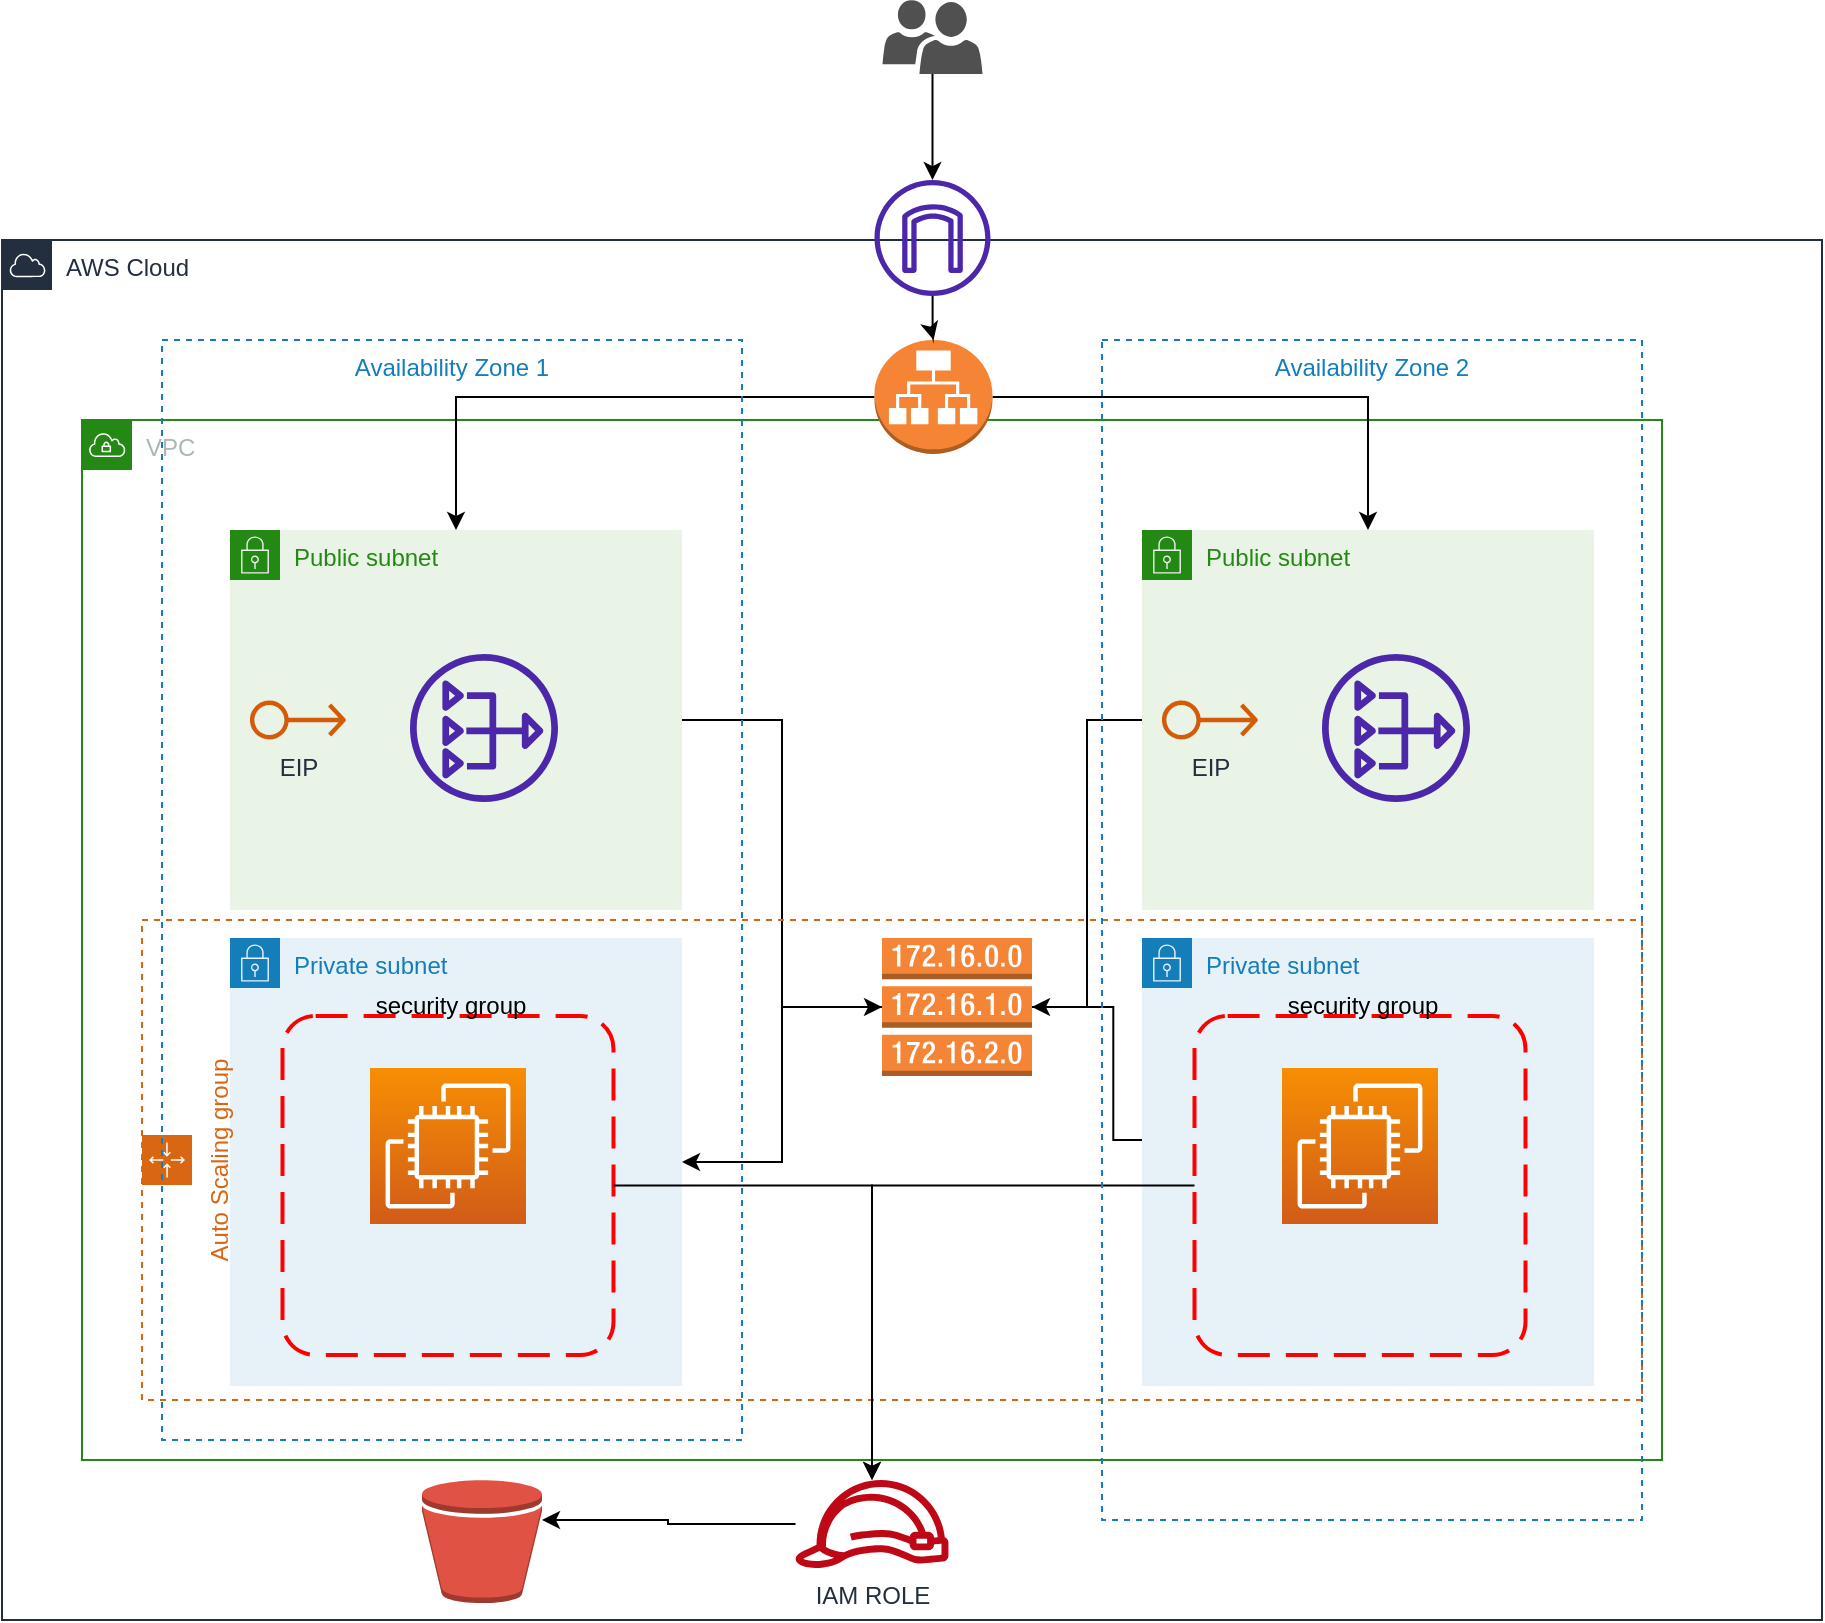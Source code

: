 <mxfile version="20.6.2" type="device"><diagram id="CnzIROFMF7ztW9Vima8R" name="Page-1"><mxGraphModel dx="2105" dy="1736" grid="1" gridSize="10" guides="1" tooltips="1" connect="1" arrows="1" fold="1" page="1" pageScale="1" pageWidth="827" pageHeight="1169" math="0" shadow="0"><root><mxCell id="0"/><mxCell id="1" parent="0"/><mxCell id="Vsg7f5qL4pSrJ_uAtr0--2" value="AWS Cloud" style="points=[[0,0],[0.25,0],[0.5,0],[0.75,0],[1,0],[1,0.25],[1,0.5],[1,0.75],[1,1],[0.75,1],[0.5,1],[0.25,1],[0,1],[0,0.75],[0,0.5],[0,0.25]];outlineConnect=0;gradientColor=none;html=1;whiteSpace=wrap;fontSize=12;fontStyle=0;container=1;pointerEvents=0;collapsible=0;recursiveResize=0;shape=mxgraph.aws4.group;grIcon=mxgraph.aws4.group_aws_cloud;strokeColor=#232F3E;fillColor=none;verticalAlign=top;align=left;spacingLeft=30;fontColor=#232F3E;dashed=0;" parent="1" vertex="1"><mxGeometry x="-70" y="20" width="910" height="690" as="geometry"/></mxCell><mxCell id="Vsg7f5qL4pSrJ_uAtr0--1" value="VPC" style="points=[[0,0],[0.25,0],[0.5,0],[0.75,0],[1,0],[1,0.25],[1,0.5],[1,0.75],[1,1],[0.75,1],[0.5,1],[0.25,1],[0,1],[0,0.75],[0,0.5],[0,0.25]];outlineConnect=0;gradientColor=none;html=1;whiteSpace=wrap;fontSize=12;fontStyle=0;container=1;pointerEvents=0;collapsible=0;recursiveResize=0;shape=mxgraph.aws4.group;grIcon=mxgraph.aws4.group_vpc;strokeColor=#248814;fillColor=none;verticalAlign=top;align=left;spacingLeft=30;fontColor=#AAB7B8;dashed=0;" parent="Vsg7f5qL4pSrJ_uAtr0--2" vertex="1"><mxGeometry x="40" y="90" width="790" height="520" as="geometry"/></mxCell><mxCell id="_VSbKIQk2xwuH0h2jhgu-11" style="edgeStyle=orthogonalEdgeStyle;rounded=0;orthogonalLoop=1;jettySize=auto;html=1;entryX=0;entryY=0.5;entryDx=0;entryDy=0;entryPerimeter=0;" edge="1" parent="Vsg7f5qL4pSrJ_uAtr0--1" source="Vsg7f5qL4pSrJ_uAtr0--4" target="_VSbKIQk2xwuH0h2jhgu-9"><mxGeometry relative="1" as="geometry"/></mxCell><mxCell id="Vsg7f5qL4pSrJ_uAtr0--4" value="Public subnet" style="points=[[0,0],[0.25,0],[0.5,0],[0.75,0],[1,0],[1,0.25],[1,0.5],[1,0.75],[1,1],[0.75,1],[0.5,1],[0.25,1],[0,1],[0,0.75],[0,0.5],[0,0.25]];outlineConnect=0;gradientColor=none;html=1;whiteSpace=wrap;fontSize=12;fontStyle=0;container=1;pointerEvents=0;collapsible=0;recursiveResize=0;shape=mxgraph.aws4.group;grIcon=mxgraph.aws4.group_security_group;grStroke=0;strokeColor=#248814;fillColor=#E9F3E6;verticalAlign=top;align=left;spacingLeft=30;fontColor=#248814;dashed=0;" parent="Vsg7f5qL4pSrJ_uAtr0--1" vertex="1"><mxGeometry x="74" y="55" width="226" height="190" as="geometry"/></mxCell><mxCell id="_VSbKIQk2xwuH0h2jhgu-3" value="EIP&lt;br&gt;" style="sketch=0;outlineConnect=0;fontColor=#232F3E;gradientColor=none;fillColor=#D45B07;strokeColor=none;dashed=0;verticalLabelPosition=bottom;verticalAlign=top;align=center;html=1;fontSize=12;fontStyle=0;aspect=fixed;pointerEvents=1;shape=mxgraph.aws4.elastic_ip_address;" vertex="1" parent="Vsg7f5qL4pSrJ_uAtr0--4"><mxGeometry x="10" y="85" width="48" height="20" as="geometry"/></mxCell><mxCell id="Vsg7f5qL4pSrJ_uAtr0--13" value="" style="sketch=0;outlineConnect=0;fontColor=#232F3E;gradientColor=none;fillColor=#4D27AA;strokeColor=none;dashed=0;verticalLabelPosition=bottom;verticalAlign=top;align=center;html=1;fontSize=12;fontStyle=0;aspect=fixed;pointerEvents=1;shape=mxgraph.aws4.nat_gateway;" parent="Vsg7f5qL4pSrJ_uAtr0--4" vertex="1"><mxGeometry x="90" y="62" width="74" height="74" as="geometry"/></mxCell><mxCell id="Vsg7f5qL4pSrJ_uAtr0--6" value="Private subnet" style="points=[[0,0],[0.25,0],[0.5,0],[0.75,0],[1,0],[1,0.25],[1,0.5],[1,0.75],[1,1],[0.75,1],[0.5,1],[0.25,1],[0,1],[0,0.75],[0,0.5],[0,0.25]];outlineConnect=0;gradientColor=none;html=1;whiteSpace=wrap;fontSize=12;fontStyle=0;container=1;pointerEvents=0;collapsible=0;recursiveResize=0;shape=mxgraph.aws4.group;grIcon=mxgraph.aws4.group_security_group;grStroke=0;strokeColor=#147EBA;fillColor=#E6F2F8;verticalAlign=top;align=left;spacingLeft=30;fontColor=#147EBA;dashed=0;" parent="Vsg7f5qL4pSrJ_uAtr0--1" vertex="1"><mxGeometry x="74" y="259" width="226" height="224" as="geometry"/></mxCell><mxCell id="Vsg7f5qL4pSrJ_uAtr0--27" value="" style="sketch=0;points=[[0,0,0],[0.25,0,0],[0.5,0,0],[0.75,0,0],[1,0,0],[0,1,0],[0.25,1,0],[0.5,1,0],[0.75,1,0],[1,1,0],[0,0.25,0],[0,0.5,0],[0,0.75,0],[1,0.25,0],[1,0.5,0],[1,0.75,0]];outlineConnect=0;fontColor=#232F3E;gradientColor=#F78E04;gradientDirection=north;fillColor=#D05C17;strokeColor=#ffffff;dashed=0;verticalLabelPosition=bottom;verticalAlign=top;align=center;html=1;fontSize=12;fontStyle=0;aspect=fixed;shape=mxgraph.aws4.resourceIcon;resIcon=mxgraph.aws4.ec2;" parent="Vsg7f5qL4pSrJ_uAtr0--6" vertex="1"><mxGeometry x="70" y="65" width="78" height="78" as="geometry"/></mxCell><mxCell id="_VSbKIQk2xwuH0h2jhgu-5" value="" style="rounded=1;arcSize=10;dashed=1;strokeColor=#ff0000;fillColor=none;gradientColor=none;dashPattern=8 4;strokeWidth=2;" vertex="1" parent="Vsg7f5qL4pSrJ_uAtr0--6"><mxGeometry x="26.25" y="39" width="165.5" height="169.5" as="geometry"/></mxCell><mxCell id="_VSbKIQk2xwuH0h2jhgu-30" value="security group" style="text;html=1;strokeColor=none;fillColor=none;align=center;verticalAlign=middle;whiteSpace=wrap;rounded=0;" vertex="1" parent="Vsg7f5qL4pSrJ_uAtr0--6"><mxGeometry x="70" y="19" width="81" height="30" as="geometry"/></mxCell><mxCell id="_VSbKIQk2xwuH0h2jhgu-31" style="edgeStyle=orthogonalEdgeStyle;rounded=0;orthogonalLoop=1;jettySize=auto;html=1;" edge="1" parent="Vsg7f5qL4pSrJ_uAtr0--1" source="_VSbKIQk2xwuH0h2jhgu-9" target="Vsg7f5qL4pSrJ_uAtr0--6"><mxGeometry relative="1" as="geometry"/></mxCell><mxCell id="_VSbKIQk2xwuH0h2jhgu-52" style="edgeStyle=orthogonalEdgeStyle;rounded=0;orthogonalLoop=1;jettySize=auto;html=1;entryX=-0.038;entryY=0.366;entryDx=0;entryDy=0;entryPerimeter=0;" edge="1" parent="Vsg7f5qL4pSrJ_uAtr0--1" source="_VSbKIQk2xwuH0h2jhgu-9" target="_VSbKIQk2xwuH0h2jhgu-39"><mxGeometry relative="1" as="geometry"/></mxCell><mxCell id="_VSbKIQk2xwuH0h2jhgu-9" value="" style="outlineConnect=0;dashed=0;verticalLabelPosition=bottom;verticalAlign=top;align=center;html=1;shape=mxgraph.aws3.route_table;fillColor=#F58536;gradientColor=none;" vertex="1" parent="Vsg7f5qL4pSrJ_uAtr0--1"><mxGeometry x="400" y="259" width="75" height="69" as="geometry"/></mxCell><mxCell id="_VSbKIQk2xwuH0h2jhgu-51" style="edgeStyle=orthogonalEdgeStyle;rounded=0;orthogonalLoop=1;jettySize=auto;html=1;entryX=1;entryY=0.5;entryDx=0;entryDy=0;entryPerimeter=0;" edge="1" parent="Vsg7f5qL4pSrJ_uAtr0--1" source="_VSbKIQk2xwuH0h2jhgu-34" target="_VSbKIQk2xwuH0h2jhgu-9"><mxGeometry relative="1" as="geometry"/></mxCell><mxCell id="_VSbKIQk2xwuH0h2jhgu-34" value="Public subnet" style="points=[[0,0],[0.25,0],[0.5,0],[0.75,0],[1,0],[1,0.25],[1,0.5],[1,0.75],[1,1],[0.75,1],[0.5,1],[0.25,1],[0,1],[0,0.75],[0,0.5],[0,0.25]];outlineConnect=0;gradientColor=none;html=1;whiteSpace=wrap;fontSize=12;fontStyle=0;container=1;pointerEvents=0;collapsible=0;recursiveResize=0;shape=mxgraph.aws4.group;grIcon=mxgraph.aws4.group_security_group;grStroke=0;strokeColor=#248814;fillColor=#E9F3E6;verticalAlign=top;align=left;spacingLeft=30;fontColor=#248814;dashed=0;" vertex="1" parent="Vsg7f5qL4pSrJ_uAtr0--1"><mxGeometry x="530" y="55" width="226" height="190" as="geometry"/></mxCell><mxCell id="_VSbKIQk2xwuH0h2jhgu-35" value="EIP&lt;br&gt;" style="sketch=0;outlineConnect=0;fontColor=#232F3E;gradientColor=none;fillColor=#D45B07;strokeColor=none;dashed=0;verticalLabelPosition=bottom;verticalAlign=top;align=center;html=1;fontSize=12;fontStyle=0;aspect=fixed;pointerEvents=1;shape=mxgraph.aws4.elastic_ip_address;" vertex="1" parent="_VSbKIQk2xwuH0h2jhgu-34"><mxGeometry x="10" y="85" width="48" height="20" as="geometry"/></mxCell><mxCell id="_VSbKIQk2xwuH0h2jhgu-36" value="" style="sketch=0;outlineConnect=0;fontColor=#232F3E;gradientColor=none;fillColor=#4D27AA;strokeColor=none;dashed=0;verticalLabelPosition=bottom;verticalAlign=top;align=center;html=1;fontSize=12;fontStyle=0;aspect=fixed;pointerEvents=1;shape=mxgraph.aws4.nat_gateway;" vertex="1" parent="_VSbKIQk2xwuH0h2jhgu-34"><mxGeometry x="90" y="62" width="74" height="74" as="geometry"/></mxCell><mxCell id="_VSbKIQk2xwuH0h2jhgu-37" value="Private subnet" style="points=[[0,0],[0.25,0],[0.5,0],[0.75,0],[1,0],[1,0.25],[1,0.5],[1,0.75],[1,1],[0.75,1],[0.5,1],[0.25,1],[0,1],[0,0.75],[0,0.5],[0,0.25]];outlineConnect=0;gradientColor=none;html=1;whiteSpace=wrap;fontSize=12;fontStyle=0;container=1;pointerEvents=0;collapsible=0;recursiveResize=0;shape=mxgraph.aws4.group;grIcon=mxgraph.aws4.group_security_group;grStroke=0;strokeColor=#147EBA;fillColor=#E6F2F8;verticalAlign=top;align=left;spacingLeft=30;fontColor=#147EBA;dashed=0;" vertex="1" parent="Vsg7f5qL4pSrJ_uAtr0--1"><mxGeometry x="530" y="259" width="226" height="224" as="geometry"/></mxCell><mxCell id="_VSbKIQk2xwuH0h2jhgu-38" value="" style="sketch=0;points=[[0,0,0],[0.25,0,0],[0.5,0,0],[0.75,0,0],[1,0,0],[0,1,0],[0.25,1,0],[0.5,1,0],[0.75,1,0],[1,1,0],[0,0.25,0],[0,0.5,0],[0,0.75,0],[1,0.25,0],[1,0.5,0],[1,0.75,0]];outlineConnect=0;fontColor=#232F3E;gradientColor=#F78E04;gradientDirection=north;fillColor=#D05C17;strokeColor=#ffffff;dashed=0;verticalLabelPosition=bottom;verticalAlign=top;align=center;html=1;fontSize=12;fontStyle=0;aspect=fixed;shape=mxgraph.aws4.resourceIcon;resIcon=mxgraph.aws4.ec2;" vertex="1" parent="_VSbKIQk2xwuH0h2jhgu-37"><mxGeometry x="70" y="65" width="78" height="78" as="geometry"/></mxCell><mxCell id="_VSbKIQk2xwuH0h2jhgu-39" value="" style="rounded=1;arcSize=10;dashed=1;strokeColor=#ff0000;fillColor=none;gradientColor=none;dashPattern=8 4;strokeWidth=2;" vertex="1" parent="_VSbKIQk2xwuH0h2jhgu-37"><mxGeometry x="26.25" y="39" width="165.5" height="169.5" as="geometry"/></mxCell><mxCell id="_VSbKIQk2xwuH0h2jhgu-40" value="security group" style="text;html=1;strokeColor=none;fillColor=none;align=center;verticalAlign=middle;whiteSpace=wrap;rounded=0;" vertex="1" parent="_VSbKIQk2xwuH0h2jhgu-37"><mxGeometry x="70" y="19" width="81" height="30" as="geometry"/></mxCell><mxCell id="Vsg7f5qL4pSrJ_uAtr0--31" value="Auto Scaling group" style="points=[[0,0],[0.25,0],[0.5,0],[0.75,0],[1,0],[1,0.25],[1,0.5],[1,0.75],[1,1],[0.75,1],[0.5,1],[0.25,1],[0,1],[0,0.75],[0,0.5],[0,0.25]];outlineConnect=0;gradientColor=none;html=1;whiteSpace=wrap;fontSize=12;fontStyle=0;container=1;pointerEvents=0;collapsible=0;recursiveResize=0;shape=mxgraph.aws4.groupCenter;grIcon=mxgraph.aws4.group_auto_scaling_group;grStroke=1;strokeColor=#D86613;fillColor=none;verticalAlign=top;align=center;fontColor=#D86613;dashed=1;spacingTop=25;rotation=-90;" parent="Vsg7f5qL4pSrJ_uAtr0--1" vertex="1"><mxGeometry x="285" y="-5" width="240" height="750" as="geometry"/></mxCell><mxCell id="_VSbKIQk2xwuH0h2jhgu-53" style="edgeStyle=orthogonalEdgeStyle;rounded=0;orthogonalLoop=1;jettySize=auto;html=1;" edge="1" parent="Vsg7f5qL4pSrJ_uAtr0--1" source="Vsg7f5qL4pSrJ_uAtr0--19" target="Vsg7f5qL4pSrJ_uAtr0--4"><mxGeometry relative="1" as="geometry"/></mxCell><mxCell id="_VSbKIQk2xwuH0h2jhgu-54" style="edgeStyle=orthogonalEdgeStyle;rounded=0;orthogonalLoop=1;jettySize=auto;html=1;" edge="1" parent="Vsg7f5qL4pSrJ_uAtr0--1" source="Vsg7f5qL4pSrJ_uAtr0--19" target="_VSbKIQk2xwuH0h2jhgu-34"><mxGeometry relative="1" as="geometry"/></mxCell><mxCell id="Vsg7f5qL4pSrJ_uAtr0--19" value="" style="outlineConnect=0;dashed=0;verticalLabelPosition=bottom;verticalAlign=top;align=center;html=1;shape=mxgraph.aws3.application_load_balancer;fillColor=#F58534;gradientColor=none;" parent="Vsg7f5qL4pSrJ_uAtr0--1" vertex="1"><mxGeometry x="396.25" y="-40" width="59" height="57" as="geometry"/></mxCell><mxCell id="_VSbKIQk2xwuH0h2jhgu-6" value="" style="outlineConnect=0;dashed=0;verticalLabelPosition=bottom;verticalAlign=top;align=center;html=1;shape=mxgraph.aws3.bucket;fillColor=#E05243;gradientColor=none;" vertex="1" parent="Vsg7f5qL4pSrJ_uAtr0--2"><mxGeometry x="210" y="620" width="60" height="61.5" as="geometry"/></mxCell><mxCell id="_VSbKIQk2xwuH0h2jhgu-42" style="edgeStyle=orthogonalEdgeStyle;rounded=0;orthogonalLoop=1;jettySize=auto;html=1;" edge="1" parent="Vsg7f5qL4pSrJ_uAtr0--2" source="_VSbKIQk2xwuH0h2jhgu-4" target="_VSbKIQk2xwuH0h2jhgu-6"><mxGeometry relative="1" as="geometry"><Array as="points"><mxPoint x="333" y="642"/><mxPoint x="333" y="640"/></Array></mxGeometry></mxCell><mxCell id="_VSbKIQk2xwuH0h2jhgu-4" value="IAM ROLE" style="sketch=0;outlineConnect=0;fontColor=#232F3E;gradientColor=none;fillColor=#BF0816;strokeColor=none;dashed=0;verticalLabelPosition=bottom;verticalAlign=top;align=center;html=1;fontSize=12;fontStyle=0;aspect=fixed;pointerEvents=1;shape=mxgraph.aws4.role;" vertex="1" parent="Vsg7f5qL4pSrJ_uAtr0--2"><mxGeometry x="396" y="620" width="78" height="44" as="geometry"/></mxCell><mxCell id="_VSbKIQk2xwuH0h2jhgu-33" style="edgeStyle=orthogonalEdgeStyle;rounded=0;orthogonalLoop=1;jettySize=auto;html=1;" edge="1" parent="Vsg7f5qL4pSrJ_uAtr0--2" source="_VSbKIQk2xwuH0h2jhgu-5" target="_VSbKIQk2xwuH0h2jhgu-4"><mxGeometry relative="1" as="geometry"/></mxCell><mxCell id="_VSbKIQk2xwuH0h2jhgu-41" style="edgeStyle=orthogonalEdgeStyle;rounded=0;orthogonalLoop=1;jettySize=auto;html=1;" edge="1" parent="Vsg7f5qL4pSrJ_uAtr0--2" source="_VSbKIQk2xwuH0h2jhgu-39" target="_VSbKIQk2xwuH0h2jhgu-4"><mxGeometry relative="1" as="geometry"/></mxCell><mxCell id="Vsg7f5qL4pSrJ_uAtr0--10" value="" style="sketch=0;outlineConnect=0;fontColor=#232F3E;gradientColor=none;fillColor=#4D27AA;strokeColor=none;dashed=0;verticalLabelPosition=bottom;verticalAlign=top;align=center;html=1;fontSize=12;fontStyle=0;aspect=fixed;pointerEvents=1;shape=mxgraph.aws4.internet_gateway;" parent="Vsg7f5qL4pSrJ_uAtr0--2" vertex="1"><mxGeometry x="436.25" y="-30" width="58" height="58" as="geometry"/></mxCell><mxCell id="Vsg7f5qL4pSrJ_uAtr0--20" value="" style="edgeStyle=orthogonalEdgeStyle;rounded=0;orthogonalLoop=1;jettySize=auto;html=1;" parent="Vsg7f5qL4pSrJ_uAtr0--2" source="Vsg7f5qL4pSrJ_uAtr0--10" target="Vsg7f5qL4pSrJ_uAtr0--19" edge="1"><mxGeometry relative="1" as="geometry"/></mxCell><mxCell id="_VSbKIQk2xwuH0h2jhgu-56" value="Availability Zone 1" style="fillColor=none;strokeColor=#147EBA;dashed=1;verticalAlign=top;fontStyle=0;fontColor=#147EBA;" vertex="1" parent="Vsg7f5qL4pSrJ_uAtr0--2"><mxGeometry x="80" y="50" width="290" height="550" as="geometry"/></mxCell><mxCell id="_VSbKIQk2xwuH0h2jhgu-55" value="Availability Zone 2" style="fillColor=none;strokeColor=#147EBA;dashed=1;verticalAlign=top;fontStyle=0;fontColor=#147EBA;" vertex="1" parent="Vsg7f5qL4pSrJ_uAtr0--2"><mxGeometry x="550" y="50" width="270" height="590" as="geometry"/></mxCell><mxCell id="Vsg7f5qL4pSrJ_uAtr0--12" value="" style="edgeStyle=orthogonalEdgeStyle;rounded=0;orthogonalLoop=1;jettySize=auto;html=1;" parent="1" source="Vsg7f5qL4pSrJ_uAtr0--11" target="Vsg7f5qL4pSrJ_uAtr0--10" edge="1"><mxGeometry relative="1" as="geometry"/></mxCell><mxCell id="Vsg7f5qL4pSrJ_uAtr0--11" value="" style="sketch=0;pointerEvents=1;shadow=0;dashed=0;html=1;strokeColor=none;labelPosition=center;verticalLabelPosition=bottom;verticalAlign=top;align=center;fillColor=#505050;shape=mxgraph.mscae.intune.user_group" parent="1" vertex="1"><mxGeometry x="370.25" y="-100" width="50" height="37" as="geometry"/></mxCell></root></mxGraphModel></diagram></mxfile>